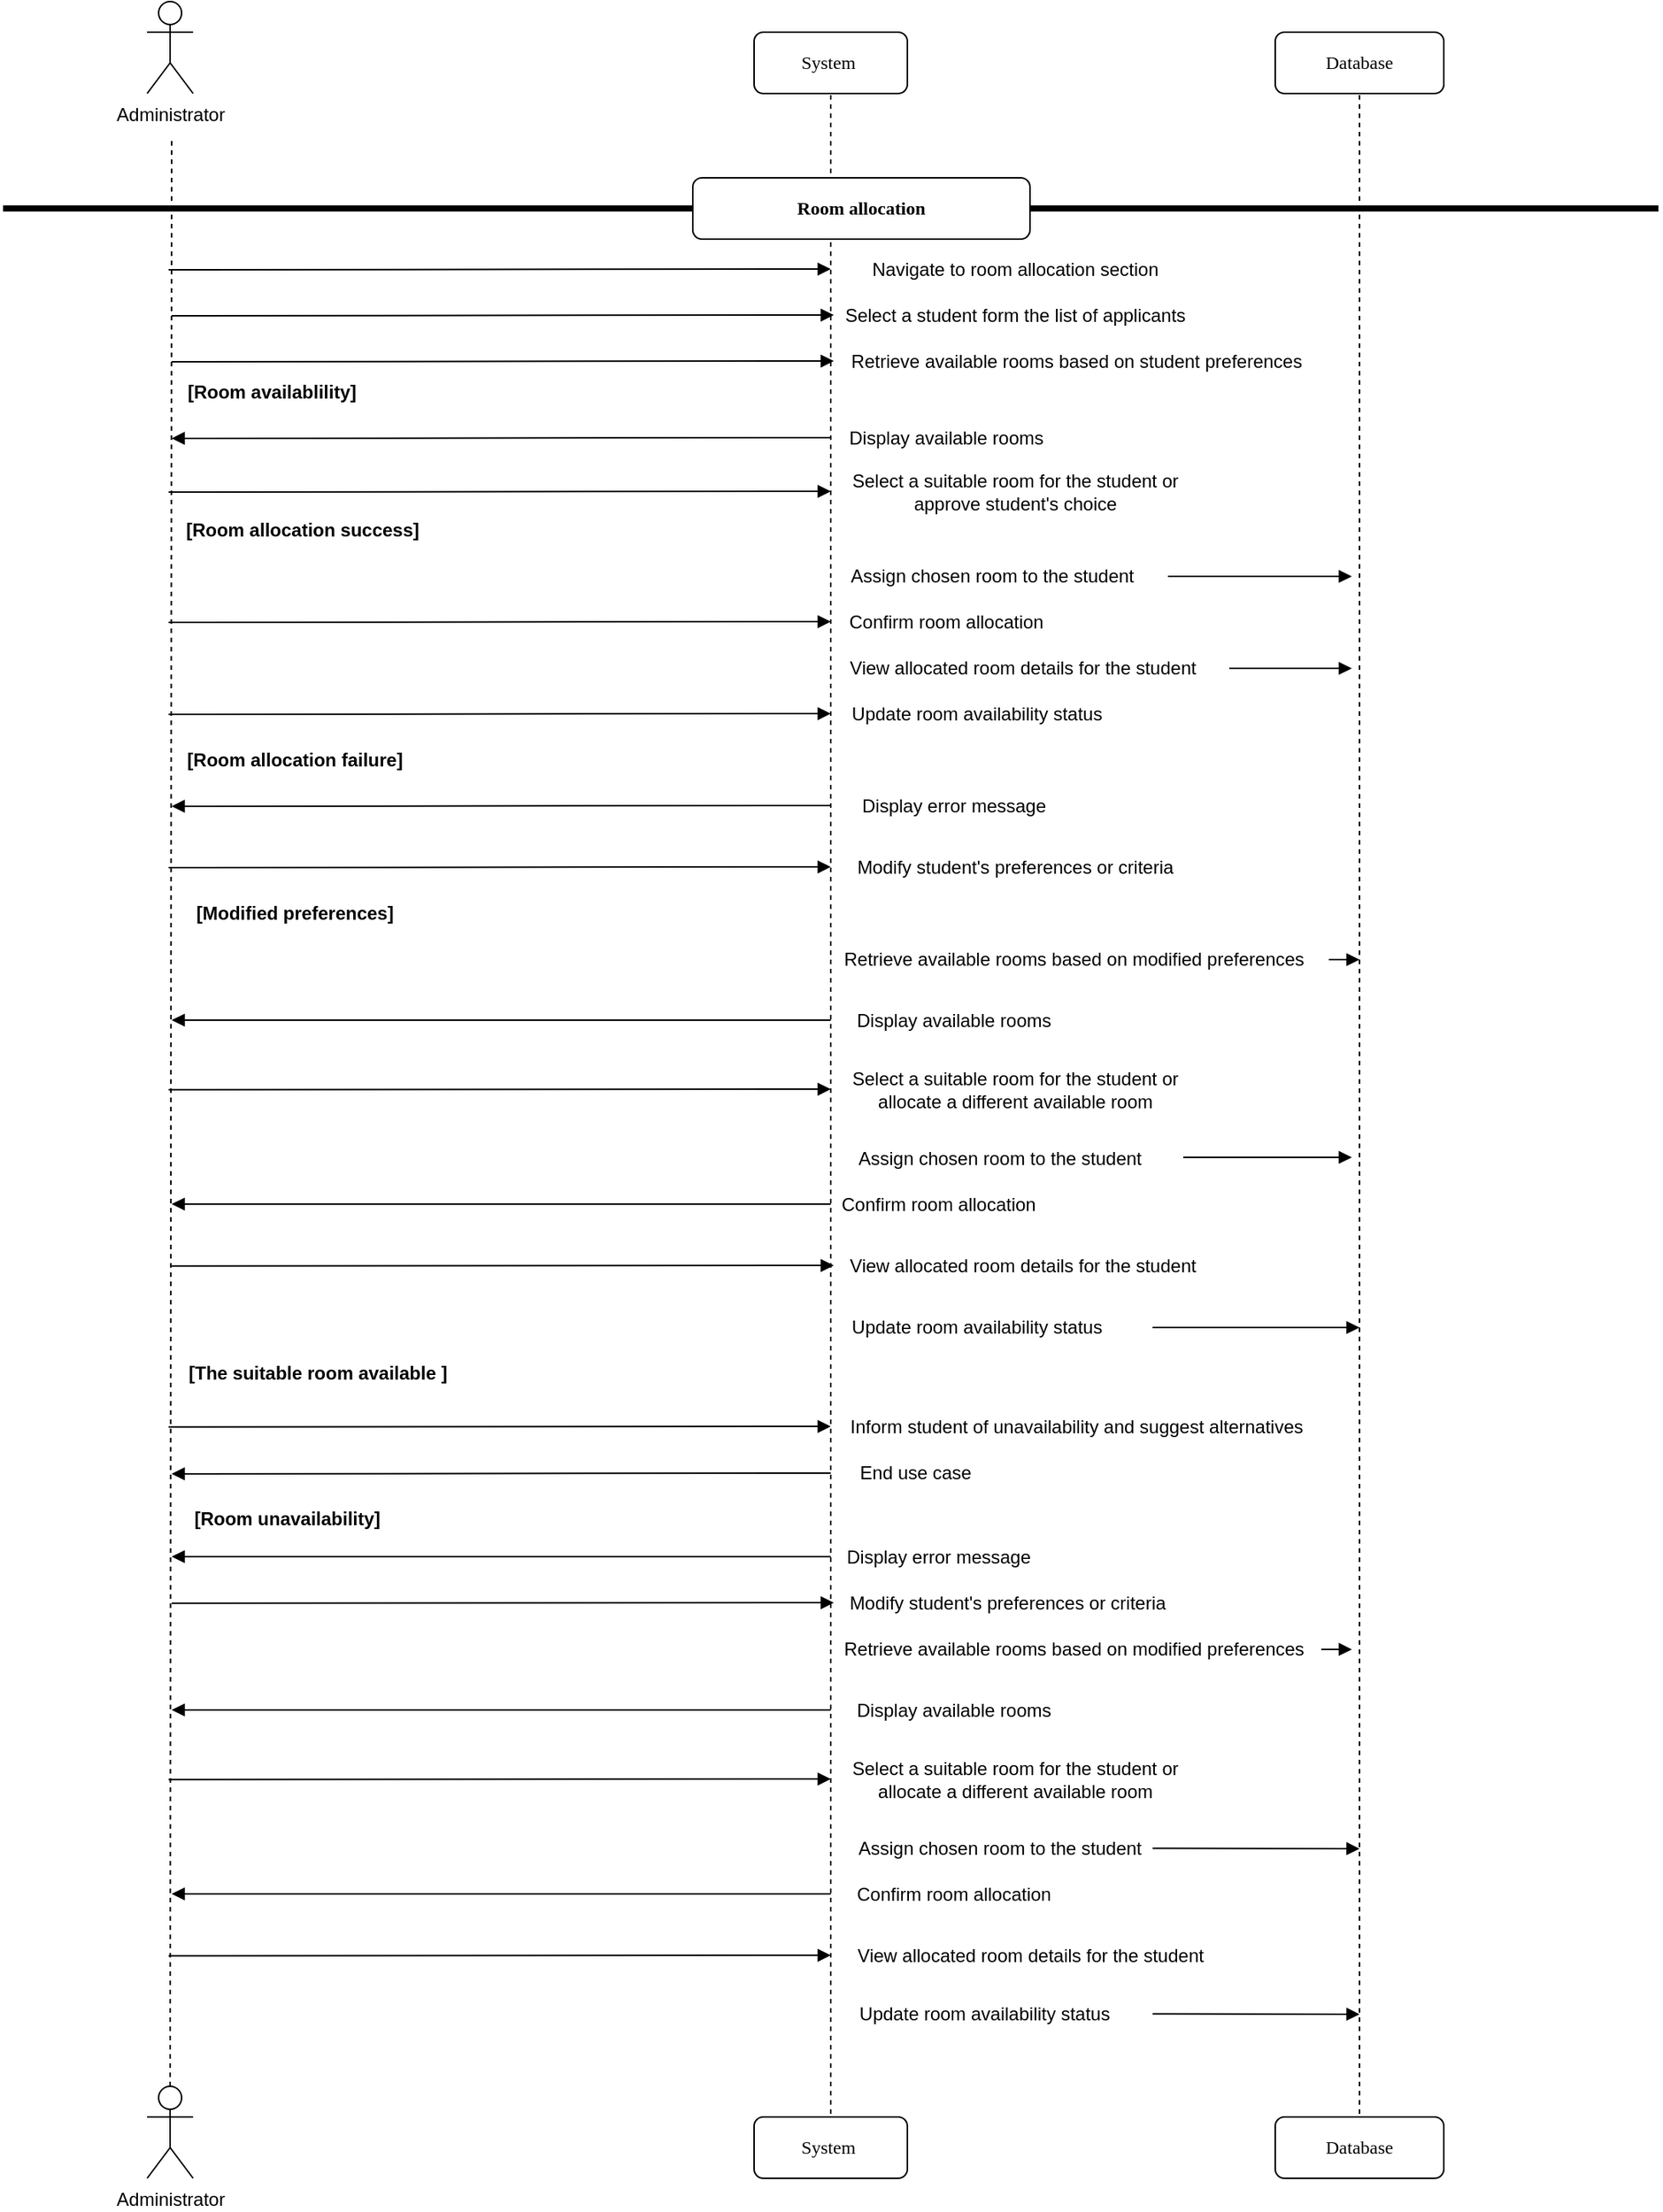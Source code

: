 <mxfile>
    <diagram id="vCvqRu_Rrrl-lLCBqV6_" name="Page-1">
        <mxGraphModel dx="576" dy="432" grid="1" gridSize="10" guides="1" tooltips="1" connect="1" arrows="1" fold="1" page="1" pageScale="1" pageWidth="850" pageHeight="1100" math="0" shadow="0">
            <root>
                <mxCell id="0"/>
                <mxCell id="1" parent="0"/>
                <mxCell id="2" value="Database" style="shape=umlLifeline;perimeter=lifelinePerimeter;whiteSpace=wrap;html=1;container=1;collapsible=0;recursiveResize=0;outlineConnect=0;rounded=1;shadow=0;comic=0;labelBackgroundColor=none;strokeWidth=1;fontFamily=Verdana;fontSize=12;align=center;" vertex="1" parent="1">
                    <mxGeometry x="840" y="350" width="110" height="40" as="geometry"/>
                </mxCell>
                <mxCell id="3" value="" style="endArrow=none;dashed=1;html=1;rounded=0;" edge="1" parent="1" source="15">
                    <mxGeometry width="50" height="50" relative="1" as="geometry">
                        <mxPoint x="120" y="1000" as="sourcePoint"/>
                        <mxPoint x="120" y="420" as="targetPoint"/>
                    </mxGeometry>
                </mxCell>
                <mxCell id="4" value="Administrator" style="shape=umlActor;verticalLabelPosition=bottom;verticalAlign=top;html=1;outlineConnect=0;" vertex="1" parent="1">
                    <mxGeometry x="104" y="330" width="30" height="60" as="geometry"/>
                </mxCell>
                <mxCell id="5" value="System&amp;nbsp;" style="shape=umlLifeline;perimeter=lifelinePerimeter;whiteSpace=wrap;html=1;container=1;collapsible=0;recursiveResize=0;outlineConnect=0;rounded=1;shadow=0;comic=0;labelBackgroundColor=none;strokeWidth=1;fontFamily=Verdana;fontSize=12;align=center;" vertex="1" parent="1">
                    <mxGeometry x="500" y="350" width="100" height="40" as="geometry"/>
                </mxCell>
                <mxCell id="6" value="" style="endArrow=none;dashed=1;html=1;rounded=0;" edge="1" parent="1" source="14">
                    <mxGeometry width="50" height="50" relative="1" as="geometry">
                        <mxPoint x="550" y="1000" as="sourcePoint"/>
                        <mxPoint x="550" y="390" as="targetPoint"/>
                    </mxGeometry>
                </mxCell>
                <mxCell id="7" value="" style="endArrow=none;dashed=1;html=1;rounded=0;" edge="1" parent="1" source="12" target="2">
                    <mxGeometry width="50" height="50" relative="1" as="geometry">
                        <mxPoint x="840" y="1000" as="sourcePoint"/>
                        <mxPoint x="740" y="200" as="targetPoint"/>
                    </mxGeometry>
                </mxCell>
                <mxCell id="8" value="" style="line;strokeWidth=4;html=1;perimeter=backbonePerimeter;points=[];outlineConnect=0;" vertex="1" parent="1">
                    <mxGeometry x="10" y="460" width="1080" height="10" as="geometry"/>
                </mxCell>
                <mxCell id="9" value="&lt;b&gt;Room allocation&lt;/b&gt;" style="shape=umlLifeline;perimeter=lifelinePerimeter;whiteSpace=wrap;html=1;container=1;collapsible=0;recursiveResize=0;outlineConnect=0;rounded=1;shadow=0;comic=0;labelBackgroundColor=none;strokeWidth=1;fontFamily=Verdana;fontSize=12;align=center;" vertex="1" parent="1">
                    <mxGeometry x="460" y="445" width="220" height="40" as="geometry"/>
                </mxCell>
                <mxCell id="10" value="Navigate to room allocation section" style="text;html=1;align=center;verticalAlign=middle;resizable=0;points=[];autosize=1;strokeColor=none;fillColor=none;" vertex="1" parent="1">
                    <mxGeometry x="565" y="490" width="210" height="30" as="geometry"/>
                </mxCell>
                <mxCell id="11" value="Select a student form the list of applicants" style="text;html=1;align=center;verticalAlign=middle;resizable=0;points=[];autosize=1;strokeColor=none;fillColor=none;" vertex="1" parent="1">
                    <mxGeometry x="545" y="520" width="250" height="30" as="geometry"/>
                </mxCell>
                <mxCell id="12" value="Database" style="shape=umlLifeline;perimeter=lifelinePerimeter;whiteSpace=wrap;html=1;container=1;collapsible=0;recursiveResize=0;outlineConnect=0;rounded=1;shadow=0;comic=0;labelBackgroundColor=none;strokeWidth=1;fontFamily=Verdana;fontSize=12;align=center;" vertex="1" parent="1">
                    <mxGeometry x="840" y="1710" width="110" height="40" as="geometry"/>
                </mxCell>
                <mxCell id="13" value="" style="html=1;verticalAlign=bottom;endArrow=block;labelBackgroundColor=none;fontFamily=Verdana;fontSize=12;edgeStyle=elbowEdgeStyle;elbow=vertical;entryX=0.015;entryY=0.4;entryDx=0;entryDy=0;entryPerimeter=0;" edge="1" parent="1">
                    <mxGeometry relative="1" as="geometry">
                        <mxPoint x="118" y="504.99" as="sourcePoint"/>
                        <mxPoint x="550" y="504.5" as="targetPoint"/>
                    </mxGeometry>
                </mxCell>
                <mxCell id="14" value="System&amp;nbsp;" style="shape=umlLifeline;perimeter=lifelinePerimeter;whiteSpace=wrap;html=1;container=1;collapsible=0;recursiveResize=0;outlineConnect=0;rounded=1;shadow=0;comic=0;labelBackgroundColor=none;strokeWidth=1;fontFamily=Verdana;fontSize=12;align=center;" vertex="1" parent="1">
                    <mxGeometry x="500" y="1710" width="100" height="40" as="geometry"/>
                </mxCell>
                <mxCell id="15" value="Administrator" style="shape=umlActor;verticalLabelPosition=bottom;verticalAlign=top;html=1;outlineConnect=0;" vertex="1" parent="1">
                    <mxGeometry x="104" y="1690" width="30" height="60" as="geometry"/>
                </mxCell>
                <mxCell id="16" value="Retrieve available rooms based on student preferences" style="text;html=1;align=center;verticalAlign=middle;resizable=0;points=[];autosize=1;strokeColor=none;fillColor=none;" vertex="1" parent="1">
                    <mxGeometry x="550" y="550" width="320" height="30" as="geometry"/>
                </mxCell>
                <mxCell id="17" value="" style="html=1;verticalAlign=bottom;endArrow=block;labelBackgroundColor=none;fontFamily=Verdana;fontSize=12;edgeStyle=elbowEdgeStyle;elbow=vertical;entryX=0.015;entryY=0.4;entryDx=0;entryDy=0;entryPerimeter=0;" edge="1" parent="1">
                    <mxGeometry relative="1" as="geometry">
                        <mxPoint x="120" y="534.99" as="sourcePoint"/>
                        <mxPoint x="552" y="534.5" as="targetPoint"/>
                    </mxGeometry>
                </mxCell>
                <mxCell id="18" value="" style="html=1;verticalAlign=bottom;endArrow=block;labelBackgroundColor=none;fontFamily=Verdana;fontSize=12;edgeStyle=elbowEdgeStyle;elbow=vertical;" edge="1" parent="1">
                    <mxGeometry relative="1" as="geometry">
                        <mxPoint x="810" y="765" as="sourcePoint"/>
                        <mxPoint x="890" y="764.5" as="targetPoint"/>
                        <Array as="points"/>
                    </mxGeometry>
                </mxCell>
                <mxCell id="19" value="" style="html=1;verticalAlign=bottom;endArrow=block;labelBackgroundColor=none;fontFamily=Verdana;fontSize=12;edgeStyle=elbowEdgeStyle;elbow=vertical;entryX=0.015;entryY=0.4;entryDx=0;entryDy=0;entryPerimeter=0;" edge="1" parent="1">
                    <mxGeometry relative="1" as="geometry">
                        <mxPoint x="120" y="564.99" as="sourcePoint"/>
                        <mxPoint x="552" y="564.5" as="targetPoint"/>
                    </mxGeometry>
                </mxCell>
                <mxCell id="20" value="&lt;b&gt;[Room availablility]&lt;/b&gt;" style="text;html=1;align=center;verticalAlign=middle;resizable=0;points=[];autosize=1;strokeColor=none;fillColor=none;" vertex="1" parent="1">
                    <mxGeometry x="120" y="570" width="130" height="30" as="geometry"/>
                </mxCell>
                <mxCell id="21" value="Display available rooms" style="text;html=1;align=center;verticalAlign=middle;resizable=0;points=[];autosize=1;strokeColor=none;fillColor=none;" vertex="1" parent="1">
                    <mxGeometry x="550" y="600" width="150" height="30" as="geometry"/>
                </mxCell>
                <mxCell id="22" value="Select a suitable room for the student or &lt;br&gt;approve student's choice" style="text;html=1;align=center;verticalAlign=middle;resizable=0;points=[];autosize=1;strokeColor=none;fillColor=none;" vertex="1" parent="1">
                    <mxGeometry x="550" y="630" width="240" height="40" as="geometry"/>
                </mxCell>
                <mxCell id="23" value="" style="html=1;verticalAlign=bottom;endArrow=block;labelBackgroundColor=none;fontFamily=Verdana;fontSize=12;edgeStyle=elbowEdgeStyle;elbow=vertical;" edge="1" parent="1">
                    <mxGeometry relative="1" as="geometry">
                        <mxPoint x="550" y="614.5" as="sourcePoint"/>
                        <mxPoint x="120" y="615" as="targetPoint"/>
                    </mxGeometry>
                </mxCell>
                <mxCell id="24" value="" style="html=1;verticalAlign=bottom;endArrow=block;labelBackgroundColor=none;fontFamily=Verdana;fontSize=12;edgeStyle=elbowEdgeStyle;elbow=vertical;entryX=0.015;entryY=0.4;entryDx=0;entryDy=0;entryPerimeter=0;" edge="1" parent="1">
                    <mxGeometry relative="1" as="geometry">
                        <mxPoint x="118" y="649.99" as="sourcePoint"/>
                        <mxPoint x="550" y="649.5" as="targetPoint"/>
                    </mxGeometry>
                </mxCell>
                <mxCell id="25" value="&lt;b&gt;[Room allocation success]&lt;/b&gt;" style="text;html=1;align=center;verticalAlign=middle;resizable=0;points=[];autosize=1;strokeColor=none;fillColor=none;" vertex="1" parent="1">
                    <mxGeometry x="115" y="660" width="180" height="30" as="geometry"/>
                </mxCell>
                <mxCell id="26" value="Assign chosen room to the student" style="text;html=1;align=center;verticalAlign=middle;resizable=0;points=[];autosize=1;strokeColor=none;fillColor=none;" vertex="1" parent="1">
                    <mxGeometry x="550" y="690" width="210" height="30" as="geometry"/>
                </mxCell>
                <mxCell id="27" value="Confirm room allocation" style="text;html=1;align=center;verticalAlign=middle;resizable=0;points=[];autosize=1;strokeColor=none;fillColor=none;" vertex="1" parent="1">
                    <mxGeometry x="550" y="720" width="150" height="30" as="geometry"/>
                </mxCell>
                <mxCell id="28" value="View allocated room details for the student" style="text;html=1;align=center;verticalAlign=middle;resizable=0;points=[];autosize=1;strokeColor=none;fillColor=none;" vertex="1" parent="1">
                    <mxGeometry x="550" y="750" width="250" height="30" as="geometry"/>
                </mxCell>
                <mxCell id="29" value="Update room availability status" style="text;html=1;align=center;verticalAlign=middle;resizable=0;points=[];autosize=1;strokeColor=none;fillColor=none;" vertex="1" parent="1">
                    <mxGeometry x="550" y="780" width="190" height="30" as="geometry"/>
                </mxCell>
                <mxCell id="30" value="&lt;b&gt;[Room allocation failure]&lt;/b&gt;" style="text;html=1;align=center;verticalAlign=middle;resizable=0;points=[];autosize=1;strokeColor=none;fillColor=none;" vertex="1" parent="1">
                    <mxGeometry x="120" y="810" width="160" height="30" as="geometry"/>
                </mxCell>
                <mxCell id="31" value="" style="html=1;verticalAlign=bottom;endArrow=block;labelBackgroundColor=none;fontFamily=Verdana;fontSize=12;edgeStyle=elbowEdgeStyle;elbow=vertical;entryX=0.015;entryY=0.4;entryDx=0;entryDy=0;entryPerimeter=0;" edge="1" parent="1">
                    <mxGeometry relative="1" as="geometry">
                        <mxPoint x="118" y="734.99" as="sourcePoint"/>
                        <mxPoint x="550" y="734.5" as="targetPoint"/>
                    </mxGeometry>
                </mxCell>
                <mxCell id="32" value="" style="html=1;verticalAlign=bottom;endArrow=block;labelBackgroundColor=none;fontFamily=Verdana;fontSize=12;edgeStyle=elbowEdgeStyle;elbow=vertical;entryX=0.015;entryY=0.4;entryDx=0;entryDy=0;entryPerimeter=0;" edge="1" parent="1">
                    <mxGeometry relative="1" as="geometry">
                        <mxPoint x="118" y="794.99" as="sourcePoint"/>
                        <mxPoint x="550" y="794.5" as="targetPoint"/>
                    </mxGeometry>
                </mxCell>
                <mxCell id="33" value="" style="html=1;verticalAlign=bottom;endArrow=block;labelBackgroundColor=none;fontFamily=Verdana;fontSize=12;edgeStyle=elbowEdgeStyle;elbow=vertical;" edge="1" parent="1">
                    <mxGeometry relative="1" as="geometry">
                        <mxPoint x="770" y="705" as="sourcePoint"/>
                        <mxPoint x="890" y="704.5" as="targetPoint"/>
                        <Array as="points"/>
                    </mxGeometry>
                </mxCell>
                <mxCell id="34" value="Display error message" style="text;html=1;align=center;verticalAlign=middle;resizable=0;points=[];autosize=1;strokeColor=none;fillColor=none;" vertex="1" parent="1">
                    <mxGeometry x="560" y="840" width="140" height="30" as="geometry"/>
                </mxCell>
                <mxCell id="35" value="Modify student's preferences or criteria" style="text;html=1;align=center;verticalAlign=middle;resizable=0;points=[];autosize=1;strokeColor=none;fillColor=none;" vertex="1" parent="1">
                    <mxGeometry x="555" y="880" width="230" height="30" as="geometry"/>
                </mxCell>
                <mxCell id="36" value="" style="html=1;verticalAlign=bottom;endArrow=block;labelBackgroundColor=none;fontFamily=Verdana;fontSize=12;edgeStyle=elbowEdgeStyle;elbow=vertical;" edge="1" parent="1">
                    <mxGeometry relative="1" as="geometry">
                        <mxPoint x="550" y="854.5" as="sourcePoint"/>
                        <mxPoint x="120" y="855" as="targetPoint"/>
                    </mxGeometry>
                </mxCell>
                <mxCell id="37" value="" style="html=1;verticalAlign=bottom;endArrow=block;labelBackgroundColor=none;fontFamily=Verdana;fontSize=12;edgeStyle=elbowEdgeStyle;elbow=vertical;entryX=0.015;entryY=0.4;entryDx=0;entryDy=0;entryPerimeter=0;" edge="1" parent="1">
                    <mxGeometry relative="1" as="geometry">
                        <mxPoint x="118" y="894.99" as="sourcePoint"/>
                        <mxPoint x="550" y="894.5" as="targetPoint"/>
                    </mxGeometry>
                </mxCell>
                <mxCell id="38" value="&lt;b&gt;[Modified preferences]&lt;/b&gt;" style="text;html=1;align=center;verticalAlign=middle;resizable=0;points=[];autosize=1;strokeColor=none;fillColor=none;" vertex="1" parent="1">
                    <mxGeometry x="125" y="910" width="150" height="30" as="geometry"/>
                </mxCell>
                <mxCell id="39" value="Retrieve available rooms based on modified preferences&amp;nbsp;" style="text;html=1;align=center;verticalAlign=middle;resizable=0;points=[];autosize=1;strokeColor=none;fillColor=none;" vertex="1" parent="1">
                    <mxGeometry x="545" y="940" width="330" height="30" as="geometry"/>
                </mxCell>
                <mxCell id="40" value="Display available rooms" style="text;html=1;align=center;verticalAlign=middle;resizable=0;points=[];autosize=1;strokeColor=none;fillColor=none;" vertex="1" parent="1">
                    <mxGeometry x="555" y="980" width="150" height="30" as="geometry"/>
                </mxCell>
                <mxCell id="41" value="Select a suitable room for the student or &lt;br&gt;allocate a different available room" style="text;html=1;align=center;verticalAlign=middle;resizable=0;points=[];autosize=1;strokeColor=none;fillColor=none;" vertex="1" parent="1">
                    <mxGeometry x="550" y="1020" width="240" height="40" as="geometry"/>
                </mxCell>
                <mxCell id="42" value="Assign chosen room to the student" style="text;html=1;align=center;verticalAlign=middle;resizable=0;points=[];autosize=1;strokeColor=none;fillColor=none;" vertex="1" parent="1">
                    <mxGeometry x="555" y="1070" width="210" height="30" as="geometry"/>
                </mxCell>
                <mxCell id="43" value="Update room availability status" style="text;html=1;align=center;verticalAlign=middle;resizable=0;points=[];autosize=1;strokeColor=none;fillColor=none;" vertex="1" parent="1">
                    <mxGeometry x="550" y="1180" width="190" height="30" as="geometry"/>
                </mxCell>
                <mxCell id="44" value="Confirm room allocation" style="text;html=1;align=center;verticalAlign=middle;resizable=0;points=[];autosize=1;strokeColor=none;fillColor=none;" vertex="1" parent="1">
                    <mxGeometry x="545" y="1100" width="150" height="30" as="geometry"/>
                </mxCell>
                <mxCell id="45" value="View allocated room details for the student" style="text;html=1;align=center;verticalAlign=middle;resizable=0;points=[];autosize=1;strokeColor=none;fillColor=none;" vertex="1" parent="1">
                    <mxGeometry x="550" y="1140" width="250" height="30" as="geometry"/>
                </mxCell>
                <mxCell id="46" value="&lt;b&gt;[The suitable room available ]&lt;/b&gt;" style="text;html=1;align=center;verticalAlign=middle;resizable=0;points=[];autosize=1;strokeColor=none;fillColor=none;" vertex="1" parent="1">
                    <mxGeometry x="120" y="1210" width="190" height="30" as="geometry"/>
                </mxCell>
                <mxCell id="47" value="Inform student of unavailability and suggest alternatives" style="text;html=1;align=center;verticalAlign=middle;resizable=0;points=[];autosize=1;strokeColor=none;fillColor=none;" vertex="1" parent="1">
                    <mxGeometry x="550" y="1245" width="320" height="30" as="geometry"/>
                </mxCell>
                <mxCell id="48" value="End use case" style="text;html=1;align=center;verticalAlign=middle;resizable=0;points=[];autosize=1;strokeColor=none;fillColor=none;" vertex="1" parent="1">
                    <mxGeometry x="555" y="1275" width="100" height="30" as="geometry"/>
                </mxCell>
                <mxCell id="49" value="" style="html=1;verticalAlign=bottom;endArrow=block;labelBackgroundColor=none;fontFamily=Verdana;fontSize=12;edgeStyle=elbowEdgeStyle;elbow=vertical;" edge="1" parent="1" source="39">
                    <mxGeometry relative="1" as="geometry">
                        <mxPoint x="875" y="955.25" as="sourcePoint"/>
                        <mxPoint x="895" y="954.75" as="targetPoint"/>
                        <Array as="points"/>
                    </mxGeometry>
                </mxCell>
                <mxCell id="50" value="" style="html=1;verticalAlign=bottom;endArrow=block;labelBackgroundColor=none;fontFamily=Verdana;fontSize=12;edgeStyle=elbowEdgeStyle;elbow=vertical;" edge="1" parent="1">
                    <mxGeometry relative="1" as="geometry">
                        <mxPoint x="550" y="994.44" as="sourcePoint"/>
                        <mxPoint x="120" y="994.94" as="targetPoint"/>
                    </mxGeometry>
                </mxCell>
                <mxCell id="51" value="" style="html=1;verticalAlign=bottom;endArrow=block;labelBackgroundColor=none;fontFamily=Verdana;fontSize=12;edgeStyle=elbowEdgeStyle;elbow=vertical;" edge="1" parent="1">
                    <mxGeometry relative="1" as="geometry">
                        <mxPoint x="780" y="1084" as="sourcePoint"/>
                        <mxPoint x="890" y="1084.44" as="targetPoint"/>
                        <Array as="points"/>
                    </mxGeometry>
                </mxCell>
                <mxCell id="52" value="" style="html=1;verticalAlign=bottom;endArrow=block;labelBackgroundColor=none;fontFamily=Verdana;fontSize=12;edgeStyle=elbowEdgeStyle;elbow=vertical;entryX=0.015;entryY=0.4;entryDx=0;entryDy=0;entryPerimeter=0;" edge="1" parent="1">
                    <mxGeometry relative="1" as="geometry">
                        <mxPoint x="118" y="1039.93" as="sourcePoint"/>
                        <mxPoint x="550" y="1039.44" as="targetPoint"/>
                    </mxGeometry>
                </mxCell>
                <mxCell id="53" value="" style="html=1;verticalAlign=bottom;endArrow=block;labelBackgroundColor=none;fontFamily=Verdana;fontSize=12;edgeStyle=elbowEdgeStyle;elbow=vertical;" edge="1" parent="1">
                    <mxGeometry relative="1" as="geometry">
                        <mxPoint x="550" y="1114.44" as="sourcePoint"/>
                        <mxPoint x="120" y="1114.94" as="targetPoint"/>
                    </mxGeometry>
                </mxCell>
                <mxCell id="54" value="" style="html=1;verticalAlign=bottom;endArrow=block;labelBackgroundColor=none;fontFamily=Verdana;fontSize=12;edgeStyle=elbowEdgeStyle;elbow=vertical;entryX=0.015;entryY=0.4;entryDx=0;entryDy=0;entryPerimeter=0;" edge="1" parent="1">
                    <mxGeometry relative="1" as="geometry">
                        <mxPoint x="120" y="1154.93" as="sourcePoint"/>
                        <mxPoint x="552" y="1154.44" as="targetPoint"/>
                    </mxGeometry>
                </mxCell>
                <mxCell id="55" value="" style="html=1;verticalAlign=bottom;endArrow=block;labelBackgroundColor=none;fontFamily=Verdana;fontSize=12;edgeStyle=elbowEdgeStyle;elbow=vertical;" edge="1" parent="1">
                    <mxGeometry relative="1" as="geometry">
                        <mxPoint x="760" y="1195" as="sourcePoint"/>
                        <mxPoint x="895" y="1195.22" as="targetPoint"/>
                        <Array as="points"/>
                    </mxGeometry>
                </mxCell>
                <mxCell id="56" value="" style="html=1;verticalAlign=bottom;endArrow=block;labelBackgroundColor=none;fontFamily=Verdana;fontSize=12;edgeStyle=elbowEdgeStyle;elbow=vertical;entryX=0.015;entryY=0.4;entryDx=0;entryDy=0;entryPerimeter=0;" edge="1" parent="1">
                    <mxGeometry relative="1" as="geometry">
                        <mxPoint x="118" y="1259.93" as="sourcePoint"/>
                        <mxPoint x="550" y="1259.44" as="targetPoint"/>
                    </mxGeometry>
                </mxCell>
                <mxCell id="57" value="" style="html=1;verticalAlign=bottom;endArrow=block;labelBackgroundColor=none;fontFamily=Verdana;fontSize=12;edgeStyle=elbowEdgeStyle;elbow=vertical;" edge="1" parent="1">
                    <mxGeometry relative="1" as="geometry">
                        <mxPoint x="550" y="1290" as="sourcePoint"/>
                        <mxPoint x="120" y="1290.5" as="targetPoint"/>
                    </mxGeometry>
                </mxCell>
                <mxCell id="58" value="&lt;b&gt;[Room unavailability]&lt;/b&gt;" style="text;html=1;align=center;verticalAlign=middle;resizable=0;points=[];autosize=1;strokeColor=none;fillColor=none;" vertex="1" parent="1">
                    <mxGeometry x="125" y="1305" width="140" height="30" as="geometry"/>
                </mxCell>
                <mxCell id="59" value="Display error message" style="text;html=1;align=center;verticalAlign=middle;resizable=0;points=[];autosize=1;strokeColor=none;fillColor=none;" vertex="1" parent="1">
                    <mxGeometry x="550" y="1330" width="140" height="30" as="geometry"/>
                </mxCell>
                <mxCell id="60" value="Modify student's preferences or criteria" style="text;html=1;align=center;verticalAlign=middle;resizable=0;points=[];autosize=1;strokeColor=none;fillColor=none;" vertex="1" parent="1">
                    <mxGeometry x="550" y="1360" width="230" height="30" as="geometry"/>
                </mxCell>
                <mxCell id="61" value="Retrieve available rooms based on modified preferences&amp;nbsp;" style="text;html=1;align=center;verticalAlign=middle;resizable=0;points=[];autosize=1;strokeColor=none;fillColor=none;" vertex="1" parent="1">
                    <mxGeometry x="545" y="1390" width="330" height="30" as="geometry"/>
                </mxCell>
                <mxCell id="62" value="Display available rooms" style="text;html=1;align=center;verticalAlign=middle;resizable=0;points=[];autosize=1;strokeColor=none;fillColor=none;" vertex="1" parent="1">
                    <mxGeometry x="555" y="1430" width="150" height="30" as="geometry"/>
                </mxCell>
                <mxCell id="63" value="Select a suitable room for the student or &lt;br&gt;allocate a different available room" style="text;html=1;align=center;verticalAlign=middle;resizable=0;points=[];autosize=1;strokeColor=none;fillColor=none;" vertex="1" parent="1">
                    <mxGeometry x="550" y="1470" width="240" height="40" as="geometry"/>
                </mxCell>
                <mxCell id="64" value="Assign chosen room to the student" style="text;html=1;align=center;verticalAlign=middle;resizable=0;points=[];autosize=1;strokeColor=none;fillColor=none;" vertex="1" parent="1">
                    <mxGeometry x="555" y="1520" width="210" height="30" as="geometry"/>
                </mxCell>
                <mxCell id="65" value="Confirm room allocation" style="text;html=1;align=center;verticalAlign=middle;resizable=0;points=[];autosize=1;strokeColor=none;fillColor=none;" vertex="1" parent="1">
                    <mxGeometry x="555" y="1550" width="150" height="30" as="geometry"/>
                </mxCell>
                <mxCell id="66" value="View allocated room details for the student" style="text;html=1;align=center;verticalAlign=middle;resizable=0;points=[];autosize=1;strokeColor=none;fillColor=none;" vertex="1" parent="1">
                    <mxGeometry x="555" y="1590" width="250" height="30" as="geometry"/>
                </mxCell>
                <mxCell id="67" value="" style="html=1;verticalAlign=bottom;endArrow=block;labelBackgroundColor=none;fontFamily=Verdana;fontSize=12;edgeStyle=elbowEdgeStyle;elbow=vertical;" edge="1" parent="1">
                    <mxGeometry relative="1" as="geometry">
                        <mxPoint x="550" y="1344.44" as="sourcePoint"/>
                        <mxPoint x="120" y="1344.94" as="targetPoint"/>
                    </mxGeometry>
                </mxCell>
                <mxCell id="68" value="" style="html=1;verticalAlign=bottom;endArrow=block;labelBackgroundColor=none;fontFamily=Verdana;fontSize=12;edgeStyle=elbowEdgeStyle;elbow=vertical;entryX=0.015;entryY=0.4;entryDx=0;entryDy=0;entryPerimeter=0;" edge="1" parent="1">
                    <mxGeometry relative="1" as="geometry">
                        <mxPoint x="120" y="1374.93" as="sourcePoint"/>
                        <mxPoint x="552" y="1374.44" as="targetPoint"/>
                    </mxGeometry>
                </mxCell>
                <mxCell id="69" value="" style="html=1;verticalAlign=bottom;endArrow=block;labelBackgroundColor=none;fontFamily=Verdana;fontSize=12;edgeStyle=elbowEdgeStyle;elbow=vertical;" edge="1" parent="1">
                    <mxGeometry relative="1" as="geometry">
                        <mxPoint x="870" y="1404.98" as="sourcePoint"/>
                        <mxPoint x="890" y="1404.73" as="targetPoint"/>
                        <Array as="points"/>
                    </mxGeometry>
                </mxCell>
                <mxCell id="70" value="" style="html=1;verticalAlign=bottom;endArrow=block;labelBackgroundColor=none;fontFamily=Verdana;fontSize=12;edgeStyle=elbowEdgeStyle;elbow=vertical;" edge="1" parent="1">
                    <mxGeometry relative="1" as="geometry">
                        <mxPoint x="550" y="1444.44" as="sourcePoint"/>
                        <mxPoint x="120" y="1444.94" as="targetPoint"/>
                    </mxGeometry>
                </mxCell>
                <mxCell id="71" value="" style="html=1;verticalAlign=bottom;endArrow=block;labelBackgroundColor=none;fontFamily=Verdana;fontSize=12;edgeStyle=elbowEdgeStyle;elbow=vertical;entryX=0.015;entryY=0.4;entryDx=0;entryDy=0;entryPerimeter=0;" edge="1" parent="1">
                    <mxGeometry relative="1" as="geometry">
                        <mxPoint x="118" y="1489.93" as="sourcePoint"/>
                        <mxPoint x="550" y="1489.44" as="targetPoint"/>
                    </mxGeometry>
                </mxCell>
                <mxCell id="72" value="Update room availability status" style="text;html=1;align=center;verticalAlign=middle;resizable=0;points=[];autosize=1;strokeColor=none;fillColor=none;" vertex="1" parent="1">
                    <mxGeometry x="555" y="1628" width="190" height="30" as="geometry"/>
                </mxCell>
                <mxCell id="73" value="" style="html=1;verticalAlign=bottom;endArrow=block;labelBackgroundColor=none;fontFamily=Verdana;fontSize=12;edgeStyle=elbowEdgeStyle;elbow=vertical;" edge="1" parent="1">
                    <mxGeometry relative="1" as="geometry">
                        <mxPoint x="760" y="1534.78" as="sourcePoint"/>
                        <mxPoint x="895" y="1535" as="targetPoint"/>
                        <Array as="points"/>
                    </mxGeometry>
                </mxCell>
                <mxCell id="74" value="" style="html=1;verticalAlign=bottom;endArrow=block;labelBackgroundColor=none;fontFamily=Verdana;fontSize=12;edgeStyle=elbowEdgeStyle;elbow=vertical;" edge="1" parent="1">
                    <mxGeometry relative="1" as="geometry">
                        <mxPoint x="550" y="1564.44" as="sourcePoint"/>
                        <mxPoint x="120" y="1564.94" as="targetPoint"/>
                    </mxGeometry>
                </mxCell>
                <mxCell id="75" value="" style="html=1;verticalAlign=bottom;endArrow=block;labelBackgroundColor=none;fontFamily=Verdana;fontSize=12;edgeStyle=elbowEdgeStyle;elbow=vertical;entryX=0.015;entryY=0.4;entryDx=0;entryDy=0;entryPerimeter=0;" edge="1" parent="1">
                    <mxGeometry relative="1" as="geometry">
                        <mxPoint x="118" y="1604.93" as="sourcePoint"/>
                        <mxPoint x="550" y="1604.44" as="targetPoint"/>
                    </mxGeometry>
                </mxCell>
                <mxCell id="76" value="" style="html=1;verticalAlign=bottom;endArrow=block;labelBackgroundColor=none;fontFamily=Verdana;fontSize=12;edgeStyle=elbowEdgeStyle;elbow=vertical;" edge="1" parent="1">
                    <mxGeometry relative="1" as="geometry">
                        <mxPoint x="760" y="1642.78" as="sourcePoint"/>
                        <mxPoint x="895" y="1643" as="targetPoint"/>
                        <Array as="points"/>
                    </mxGeometry>
                </mxCell>
            </root>
        </mxGraphModel>
    </diagram>
</mxfile>
